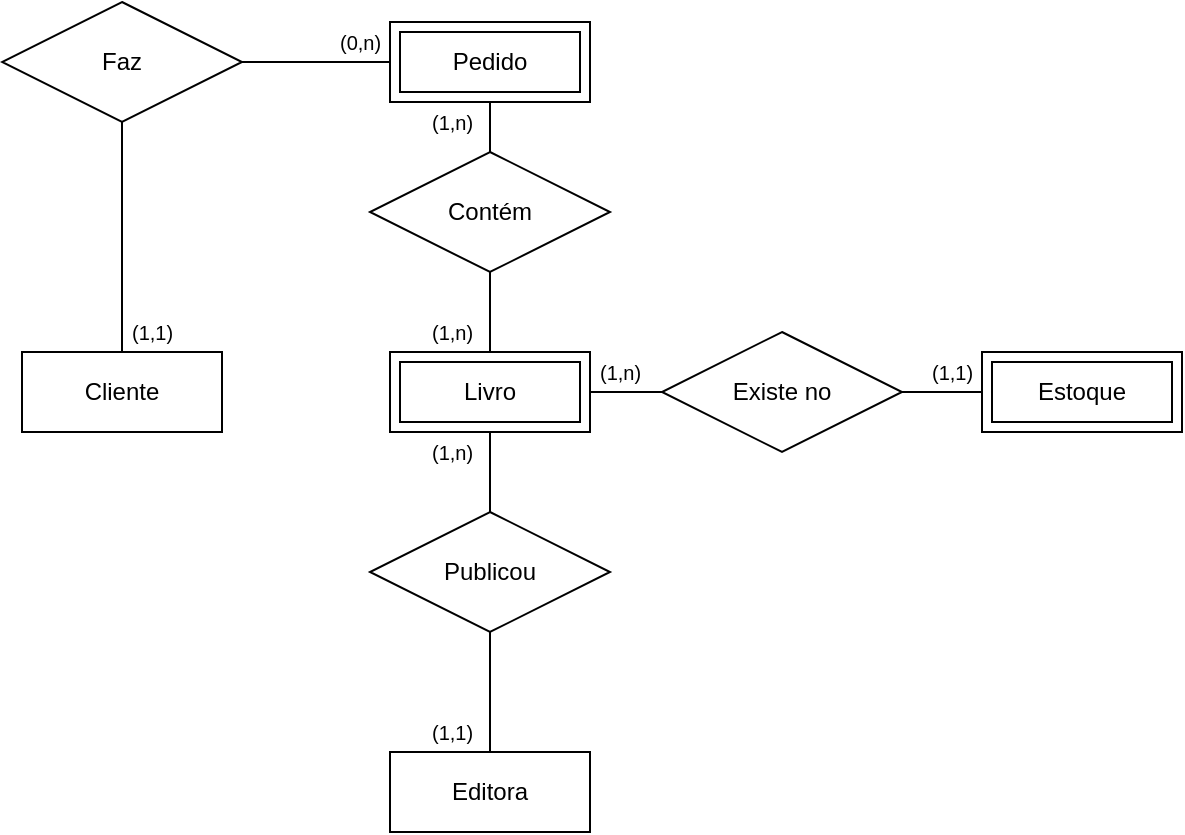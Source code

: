 <mxfile version="21.1.7" type="github">
  <diagram name="Página-1" id="IS6-HMt93yPjyvo3iPI_">
    <mxGraphModel dx="1323" dy="720" grid="1" gridSize="10" guides="1" tooltips="1" connect="1" arrows="1" fold="1" page="1" pageScale="1" pageWidth="827" pageHeight="1169" math="0" shadow="0">
      <root>
        <mxCell id="0" />
        <mxCell id="1" parent="0" />
        <mxCell id="z8P6iUuIO06SuJC8BE_h-36" value="Cliente" style="whiteSpace=wrap;html=1;align=center;" vertex="1" parent="1">
          <mxGeometry x="120" y="685" width="100" height="40" as="geometry" />
        </mxCell>
        <mxCell id="z8P6iUuIO06SuJC8BE_h-37" value="Editora" style="whiteSpace=wrap;html=1;align=center;" vertex="1" parent="1">
          <mxGeometry x="304" y="885" width="100" height="40" as="geometry" />
        </mxCell>
        <mxCell id="z8P6iUuIO06SuJC8BE_h-38" value="Livro" style="shape=ext;margin=3;double=1;whiteSpace=wrap;html=1;align=center;" vertex="1" parent="1">
          <mxGeometry x="304" y="685" width="100" height="40" as="geometry" />
        </mxCell>
        <mxCell id="z8P6iUuIO06SuJC8BE_h-39" value="Pedido" style="shape=ext;margin=3;double=1;whiteSpace=wrap;html=1;align=center;" vertex="1" parent="1">
          <mxGeometry x="304" y="520" width="100" height="40" as="geometry" />
        </mxCell>
        <mxCell id="z8P6iUuIO06SuJC8BE_h-40" value="Estoque" style="shape=ext;margin=3;double=1;whiteSpace=wrap;html=1;align=center;" vertex="1" parent="1">
          <mxGeometry x="600" y="685" width="100" height="40" as="geometry" />
        </mxCell>
        <mxCell id="z8P6iUuIO06SuJC8BE_h-41" value="Faz" style="shape=rhombus;perimeter=rhombusPerimeter;whiteSpace=wrap;html=1;align=center;" vertex="1" parent="1">
          <mxGeometry x="110" y="510" width="120" height="60" as="geometry" />
        </mxCell>
        <mxCell id="z8P6iUuIO06SuJC8BE_h-57" value="" style="endArrow=none;html=1;rounded=0;exitX=1;exitY=0.5;exitDx=0;exitDy=0;entryX=0;entryY=0.5;entryDx=0;entryDy=0;" edge="1" parent="1" source="z8P6iUuIO06SuJC8BE_h-41" target="z8P6iUuIO06SuJC8BE_h-39">
          <mxGeometry relative="1" as="geometry">
            <mxPoint x="200" y="595" as="sourcePoint" />
            <mxPoint x="360" y="595" as="targetPoint" />
          </mxGeometry>
        </mxCell>
        <mxCell id="z8P6iUuIO06SuJC8BE_h-58" value="" style="endArrow=none;html=1;rounded=0;exitX=0.5;exitY=0;exitDx=0;exitDy=0;entryX=0.5;entryY=1;entryDx=0;entryDy=0;" edge="1" parent="1" source="z8P6iUuIO06SuJC8BE_h-36" target="z8P6iUuIO06SuJC8BE_h-41">
          <mxGeometry relative="1" as="geometry">
            <mxPoint x="250" y="625" as="sourcePoint" />
            <mxPoint x="410" y="625" as="targetPoint" />
          </mxGeometry>
        </mxCell>
        <mxCell id="z8P6iUuIO06SuJC8BE_h-59" value="Contém" style="shape=rhombus;perimeter=rhombusPerimeter;whiteSpace=wrap;html=1;align=center;" vertex="1" parent="1">
          <mxGeometry x="294" y="585" width="120" height="60" as="geometry" />
        </mxCell>
        <mxCell id="z8P6iUuIO06SuJC8BE_h-60" value="" style="endArrow=none;html=1;rounded=0;exitX=0.5;exitY=1;exitDx=0;exitDy=0;entryX=0.5;entryY=0;entryDx=0;entryDy=0;" edge="1" parent="1" source="z8P6iUuIO06SuJC8BE_h-39" target="z8P6iUuIO06SuJC8BE_h-59">
          <mxGeometry relative="1" as="geometry">
            <mxPoint x="430" y="565" as="sourcePoint" />
            <mxPoint x="590" y="565" as="targetPoint" />
          </mxGeometry>
        </mxCell>
        <mxCell id="z8P6iUuIO06SuJC8BE_h-61" value="" style="endArrow=none;html=1;rounded=0;exitX=0.5;exitY=1;exitDx=0;exitDy=0;entryX=0.5;entryY=0;entryDx=0;entryDy=0;" edge="1" parent="1" source="z8P6iUuIO06SuJC8BE_h-59" target="z8P6iUuIO06SuJC8BE_h-38">
          <mxGeometry relative="1" as="geometry">
            <mxPoint x="460" y="605" as="sourcePoint" />
            <mxPoint x="620" y="605" as="targetPoint" />
          </mxGeometry>
        </mxCell>
        <mxCell id="z8P6iUuIO06SuJC8BE_h-64" value="&lt;font style=&quot;font-size: 10px;&quot;&gt;(1,1)&lt;/font&gt;" style="text;strokeColor=none;fillColor=none;spacingLeft=4;spacingRight=4;overflow=hidden;rotatable=0;points=[[0,0.5],[1,0.5]];portConstraint=eastwest;fontSize=12;whiteSpace=wrap;html=1;imageAlign=center;verticalAlign=middle;align=center;" vertex="1" parent="1">
          <mxGeometry x="170" y="665" width="30" height="20" as="geometry" />
        </mxCell>
        <mxCell id="z8P6iUuIO06SuJC8BE_h-65" value="&lt;font style=&quot;font-size: 10px;&quot;&gt;(0,n)&lt;/font&gt;" style="text;strokeColor=none;fillColor=none;spacingLeft=4;spacingRight=4;overflow=hidden;rotatable=0;points=[[0,0.5],[1,0.5]];portConstraint=eastwest;fontSize=12;whiteSpace=wrap;html=1;imageAlign=center;verticalAlign=middle;align=center;" vertex="1" parent="1">
          <mxGeometry x="274" y="520" width="30" height="20" as="geometry" />
        </mxCell>
        <mxCell id="z8P6iUuIO06SuJC8BE_h-66" value="&lt;font style=&quot;font-size: 10px;&quot;&gt;(1,n)&lt;/font&gt;" style="text;strokeColor=none;fillColor=none;spacingLeft=4;spacingRight=4;overflow=hidden;rotatable=0;points=[[0,0.5],[1,0.5]];portConstraint=eastwest;fontSize=12;whiteSpace=wrap;html=1;imageAlign=center;verticalAlign=middle;align=center;" vertex="1" parent="1">
          <mxGeometry x="320" y="560" width="30" height="20" as="geometry" />
        </mxCell>
        <mxCell id="z8P6iUuIO06SuJC8BE_h-68" value="Publicou" style="shape=rhombus;perimeter=rhombusPerimeter;whiteSpace=wrap;html=1;align=center;" vertex="1" parent="1">
          <mxGeometry x="294" y="765" width="120" height="60" as="geometry" />
        </mxCell>
        <mxCell id="z8P6iUuIO06SuJC8BE_h-69" value="Existe no" style="shape=rhombus;perimeter=rhombusPerimeter;whiteSpace=wrap;html=1;align=center;" vertex="1" parent="1">
          <mxGeometry x="440" y="675" width="120" height="60" as="geometry" />
        </mxCell>
        <mxCell id="z8P6iUuIO06SuJC8BE_h-70" value="" style="endArrow=none;html=1;rounded=0;exitX=1;exitY=0.5;exitDx=0;exitDy=0;entryX=0;entryY=0.5;entryDx=0;entryDy=0;" edge="1" parent="1" source="z8P6iUuIO06SuJC8BE_h-38" target="z8P6iUuIO06SuJC8BE_h-69">
          <mxGeometry relative="1" as="geometry">
            <mxPoint x="460" y="755" as="sourcePoint" />
            <mxPoint x="620" y="755" as="targetPoint" />
          </mxGeometry>
        </mxCell>
        <mxCell id="z8P6iUuIO06SuJC8BE_h-71" value="" style="endArrow=none;html=1;rounded=0;exitX=1;exitY=0.5;exitDx=0;exitDy=0;entryX=0;entryY=0.5;entryDx=0;entryDy=0;" edge="1" parent="1" source="z8P6iUuIO06SuJC8BE_h-69" target="z8P6iUuIO06SuJC8BE_h-40">
          <mxGeometry relative="1" as="geometry">
            <mxPoint x="460" y="750" as="sourcePoint" />
            <mxPoint x="620" y="750" as="targetPoint" />
          </mxGeometry>
        </mxCell>
        <mxCell id="z8P6iUuIO06SuJC8BE_h-72" value="" style="endArrow=none;html=1;rounded=0;exitX=0.5;exitY=1;exitDx=0;exitDy=0;entryX=0.5;entryY=0;entryDx=0;entryDy=0;" edge="1" parent="1" source="z8P6iUuIO06SuJC8BE_h-38" target="z8P6iUuIO06SuJC8BE_h-68">
          <mxGeometry relative="1" as="geometry">
            <mxPoint x="420" y="735" as="sourcePoint" />
            <mxPoint x="580" y="735" as="targetPoint" />
          </mxGeometry>
        </mxCell>
        <mxCell id="z8P6iUuIO06SuJC8BE_h-73" value="" style="endArrow=none;html=1;rounded=0;exitX=0.5;exitY=1;exitDx=0;exitDy=0;entryX=0.5;entryY=0;entryDx=0;entryDy=0;" edge="1" parent="1" source="z8P6iUuIO06SuJC8BE_h-68" target="z8P6iUuIO06SuJC8BE_h-37">
          <mxGeometry relative="1" as="geometry">
            <mxPoint x="360" y="825" as="sourcePoint" />
            <mxPoint x="510" y="815" as="targetPoint" />
          </mxGeometry>
        </mxCell>
        <mxCell id="z8P6iUuIO06SuJC8BE_h-74" value="&lt;font style=&quot;font-size: 10px;&quot;&gt;(1,n)&lt;/font&gt;" style="text;strokeColor=none;fillColor=none;spacingLeft=4;spacingRight=4;overflow=hidden;rotatable=0;points=[[0,0.5],[1,0.5]];portConstraint=eastwest;fontSize=12;whiteSpace=wrap;html=1;imageAlign=center;verticalAlign=middle;align=center;" vertex="1" parent="1">
          <mxGeometry x="320" y="665" width="30" height="20" as="geometry" />
        </mxCell>
        <mxCell id="z8P6iUuIO06SuJC8BE_h-75" value="&lt;font style=&quot;font-size: 10px;&quot;&gt;(1,n)&lt;/font&gt;" style="text;strokeColor=none;fillColor=none;spacingLeft=4;spacingRight=4;overflow=hidden;rotatable=0;points=[[0,0.5],[1,0.5]];portConstraint=eastwest;fontSize=12;whiteSpace=wrap;html=1;imageAlign=center;verticalAlign=middle;align=center;" vertex="1" parent="1">
          <mxGeometry x="320" y="725" width="30" height="20" as="geometry" />
        </mxCell>
        <mxCell id="z8P6iUuIO06SuJC8BE_h-76" value="&lt;font style=&quot;font-size: 10px;&quot;&gt;(1,n)&lt;/font&gt;" style="text;strokeColor=none;fillColor=none;spacingLeft=4;spacingRight=4;overflow=hidden;rotatable=0;points=[[0,0.5],[1,0.5]];portConstraint=eastwest;fontSize=12;whiteSpace=wrap;html=1;imageAlign=center;verticalAlign=middle;align=center;" vertex="1" parent="1">
          <mxGeometry x="404" y="685" width="30" height="20" as="geometry" />
        </mxCell>
        <mxCell id="z8P6iUuIO06SuJC8BE_h-77" value="&lt;font style=&quot;font-size: 10px;&quot;&gt;(1,1)&lt;/font&gt;" style="text;strokeColor=none;fillColor=none;spacingLeft=4;spacingRight=4;overflow=hidden;rotatable=0;points=[[0,0.5],[1,0.5]];portConstraint=eastwest;fontSize=12;whiteSpace=wrap;html=1;imageAlign=center;verticalAlign=middle;align=center;" vertex="1" parent="1">
          <mxGeometry x="320" y="865" width="30" height="20" as="geometry" />
        </mxCell>
        <mxCell id="z8P6iUuIO06SuJC8BE_h-78" value="&lt;font style=&quot;font-size: 10px;&quot;&gt;(1,1)&lt;/font&gt;" style="text;strokeColor=none;fillColor=none;spacingLeft=4;spacingRight=4;overflow=hidden;rotatable=0;points=[[0,0.5],[1,0.5]];portConstraint=eastwest;fontSize=12;whiteSpace=wrap;html=1;imageAlign=center;verticalAlign=middle;align=center;" vertex="1" parent="1">
          <mxGeometry x="570" y="685" width="30" height="20" as="geometry" />
        </mxCell>
      </root>
    </mxGraphModel>
  </diagram>
</mxfile>
